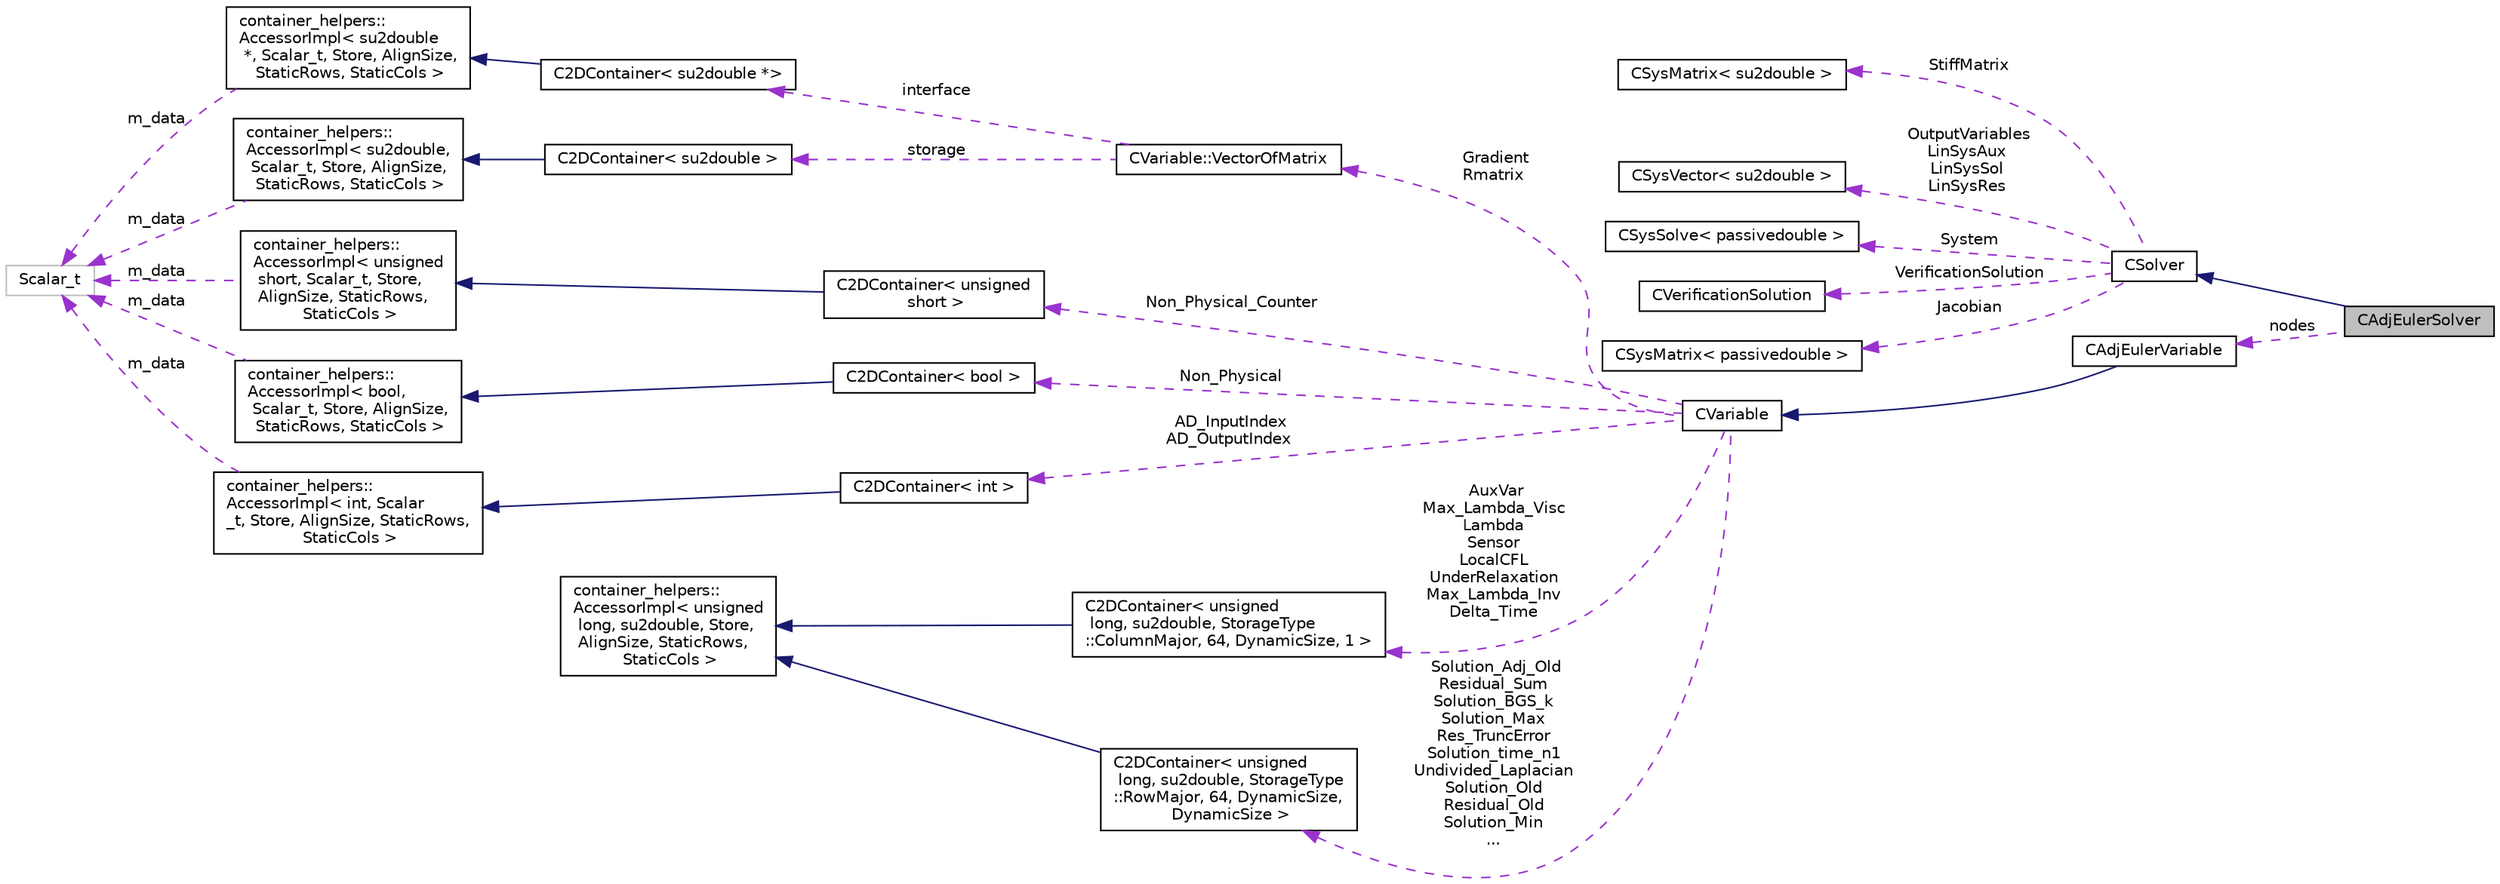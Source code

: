 digraph "CAdjEulerSolver"
{
  edge [fontname="Helvetica",fontsize="10",labelfontname="Helvetica",labelfontsize="10"];
  node [fontname="Helvetica",fontsize="10",shape=record];
  rankdir="LR";
  Node3 [label="CAdjEulerSolver",height=0.2,width=0.4,color="black", fillcolor="grey75", style="filled", fontcolor="black"];
  Node4 -> Node3 [dir="back",color="midnightblue",fontsize="10",style="solid",fontname="Helvetica"];
  Node4 [label="CSolver",height=0.2,width=0.4,color="black", fillcolor="white", style="filled",URL="$class_c_solver.html",tooltip="Main class for defining the PDE solution, it requires a child class for each particular solver (Euler..."];
  Node5 -> Node4 [dir="back",color="darkorchid3",fontsize="10",style="dashed",label=" StiffMatrix" ,fontname="Helvetica"];
  Node5 [label="CSysMatrix\< su2double \>",height=0.2,width=0.4,color="black", fillcolor="white", style="filled",URL="$class_c_sys_matrix.html"];
  Node6 -> Node4 [dir="back",color="darkorchid3",fontsize="10",style="dashed",label=" OutputVariables\nLinSysAux\nLinSysSol\nLinSysRes" ,fontname="Helvetica"];
  Node6 [label="CSysVector\< su2double \>",height=0.2,width=0.4,color="black", fillcolor="white", style="filled",URL="$class_c_sys_vector.html"];
  Node7 -> Node4 [dir="back",color="darkorchid3",fontsize="10",style="dashed",label=" System" ,fontname="Helvetica"];
  Node7 [label="CSysSolve\< passivedouble \>",height=0.2,width=0.4,color="black", fillcolor="white", style="filled",URL="$class_c_sys_solve.html"];
  Node8 -> Node4 [dir="back",color="darkorchid3",fontsize="10",style="dashed",label=" VerificationSolution" ,fontname="Helvetica"];
  Node8 [label="CVerificationSolution",height=0.2,width=0.4,color="black", fillcolor="white", style="filled",URL="$class_c_verification_solution.html",tooltip="Class for holding verification PDE solutions, e.g., phi = phi(x,y,z,t), used for initial conditions..."];
  Node9 -> Node4 [dir="back",color="darkorchid3",fontsize="10",style="dashed",label=" Jacobian" ,fontname="Helvetica"];
  Node9 [label="CSysMatrix\< passivedouble \>",height=0.2,width=0.4,color="black", fillcolor="white", style="filled",URL="$class_c_sys_matrix.html"];
  Node10 -> Node3 [dir="back",color="darkorchid3",fontsize="10",style="dashed",label=" nodes" ,fontname="Helvetica"];
  Node10 [label="CAdjEulerVariable",height=0.2,width=0.4,color="black", fillcolor="white", style="filled",URL="$class_c_adj_euler_variable.html",tooltip="Main class for defining the variables of the adjoint Euler solver. "];
  Node11 -> Node10 [dir="back",color="midnightblue",fontsize="10",style="solid",fontname="Helvetica"];
  Node11 [label="CVariable",height=0.2,width=0.4,color="black", fillcolor="white", style="filled",URL="$class_c_variable.html",tooltip="Main class for defining the variables. "];
  Node12 -> Node11 [dir="back",color="darkorchid3",fontsize="10",style="dashed",label=" Gradient\nRmatrix" ,fontname="Helvetica"];
  Node12 [label="CVariable::VectorOfMatrix",height=0.2,width=0.4,color="black", fillcolor="white", style="filled",URL="$struct_c_variable_1_1_vector_of_matrix.html"];
  Node13 -> Node12 [dir="back",color="darkorchid3",fontsize="10",style="dashed",label=" interface" ,fontname="Helvetica"];
  Node13 [label="C2DContainer\< su2double *\>",height=0.2,width=0.4,color="black", fillcolor="white", style="filled",URL="$class_c2_d_container.html"];
  Node14 -> Node13 [dir="back",color="midnightblue",fontsize="10",style="solid",fontname="Helvetica"];
  Node14 [label="container_helpers::\lAccessorImpl\< su2double\l *, Scalar_t, Store, AlignSize,\l StaticRows, StaticCols \>",height=0.2,width=0.4,color="black", fillcolor="white", style="filled",URL="$classcontainer__helpers_1_1_accessor_impl.html"];
  Node15 -> Node14 [dir="back",color="darkorchid3",fontsize="10",style="dashed",label=" m_data" ,fontname="Helvetica"];
  Node15 [label="Scalar_t",height=0.2,width=0.4,color="grey75", fillcolor="white", style="filled"];
  Node16 -> Node12 [dir="back",color="darkorchid3",fontsize="10",style="dashed",label=" storage" ,fontname="Helvetica"];
  Node16 [label="C2DContainer\< su2double \>",height=0.2,width=0.4,color="black", fillcolor="white", style="filled",URL="$class_c2_d_container.html"];
  Node17 -> Node16 [dir="back",color="midnightblue",fontsize="10",style="solid",fontname="Helvetica"];
  Node17 [label="container_helpers::\lAccessorImpl\< su2double,\l Scalar_t, Store, AlignSize,\l StaticRows, StaticCols \>",height=0.2,width=0.4,color="black", fillcolor="white", style="filled",URL="$classcontainer__helpers_1_1_accessor_impl.html"];
  Node15 -> Node17 [dir="back",color="darkorchid3",fontsize="10",style="dashed",label=" m_data" ,fontname="Helvetica"];
  Node18 -> Node11 [dir="back",color="darkorchid3",fontsize="10",style="dashed",label=" Non_Physical_Counter" ,fontname="Helvetica"];
  Node18 [label="C2DContainer\< unsigned\l short \>",height=0.2,width=0.4,color="black", fillcolor="white", style="filled",URL="$class_c2_d_container.html"];
  Node19 -> Node18 [dir="back",color="midnightblue",fontsize="10",style="solid",fontname="Helvetica"];
  Node19 [label="container_helpers::\lAccessorImpl\< unsigned\l short, Scalar_t, Store,\l AlignSize, StaticRows,\l StaticCols \>",height=0.2,width=0.4,color="black", fillcolor="white", style="filled",URL="$classcontainer__helpers_1_1_accessor_impl.html"];
  Node15 -> Node19 [dir="back",color="darkorchid3",fontsize="10",style="dashed",label=" m_data" ,fontname="Helvetica"];
  Node20 -> Node11 [dir="back",color="darkorchid3",fontsize="10",style="dashed",label=" AuxVar\nMax_Lambda_Visc\nLambda\nSensor\nLocalCFL\nUnderRelaxation\nMax_Lambda_Inv\nDelta_Time" ,fontname="Helvetica"];
  Node20 [label="C2DContainer\< unsigned\l long, su2double, StorageType\l::ColumnMajor, 64, DynamicSize, 1 \>",height=0.2,width=0.4,color="black", fillcolor="white", style="filled",URL="$class_c2_d_container.html"];
  Node21 -> Node20 [dir="back",color="midnightblue",fontsize="10",style="solid",fontname="Helvetica"];
  Node21 [label="container_helpers::\lAccessorImpl\< unsigned\l long, su2double, Store,\l AlignSize, StaticRows,\l StaticCols \>",height=0.2,width=0.4,color="black", fillcolor="white", style="filled",URL="$classcontainer__helpers_1_1_accessor_impl.html"];
  Node22 -> Node11 [dir="back",color="darkorchid3",fontsize="10",style="dashed",label=" Non_Physical" ,fontname="Helvetica"];
  Node22 [label="C2DContainer\< bool \>",height=0.2,width=0.4,color="black", fillcolor="white", style="filled",URL="$class_c2_d_container.html"];
  Node23 -> Node22 [dir="back",color="midnightblue",fontsize="10",style="solid",fontname="Helvetica"];
  Node23 [label="container_helpers::\lAccessorImpl\< bool,\l Scalar_t, Store, AlignSize,\l StaticRows, StaticCols \>",height=0.2,width=0.4,color="black", fillcolor="white", style="filled",URL="$classcontainer__helpers_1_1_accessor_impl.html"];
  Node15 -> Node23 [dir="back",color="darkorchid3",fontsize="10",style="dashed",label=" m_data" ,fontname="Helvetica"];
  Node24 -> Node11 [dir="back",color="darkorchid3",fontsize="10",style="dashed",label=" AD_InputIndex\nAD_OutputIndex" ,fontname="Helvetica"];
  Node24 [label="C2DContainer\< int \>",height=0.2,width=0.4,color="black", fillcolor="white", style="filled",URL="$class_c2_d_container.html"];
  Node25 -> Node24 [dir="back",color="midnightblue",fontsize="10",style="solid",fontname="Helvetica"];
  Node25 [label="container_helpers::\lAccessorImpl\< int, Scalar\l_t, Store, AlignSize, StaticRows,\l StaticCols \>",height=0.2,width=0.4,color="black", fillcolor="white", style="filled",URL="$classcontainer__helpers_1_1_accessor_impl.html"];
  Node15 -> Node25 [dir="back",color="darkorchid3",fontsize="10",style="dashed",label=" m_data" ,fontname="Helvetica"];
  Node26 -> Node11 [dir="back",color="darkorchid3",fontsize="10",style="dashed",label=" Solution_Adj_Old\nResidual_Sum\nSolution_BGS_k\nSolution_Max\nRes_TruncError\nSolution_time_n1\nUndivided_Laplacian\nSolution_Old\nResidual_Old\nSolution_Min\n..." ,fontname="Helvetica"];
  Node26 [label="C2DContainer\< unsigned\l long, su2double, StorageType\l::RowMajor, 64, DynamicSize,\l DynamicSize \>",height=0.2,width=0.4,color="black", fillcolor="white", style="filled",URL="$class_c2_d_container.html"];
  Node21 -> Node26 [dir="back",color="midnightblue",fontsize="10",style="solid",fontname="Helvetica"];
}
